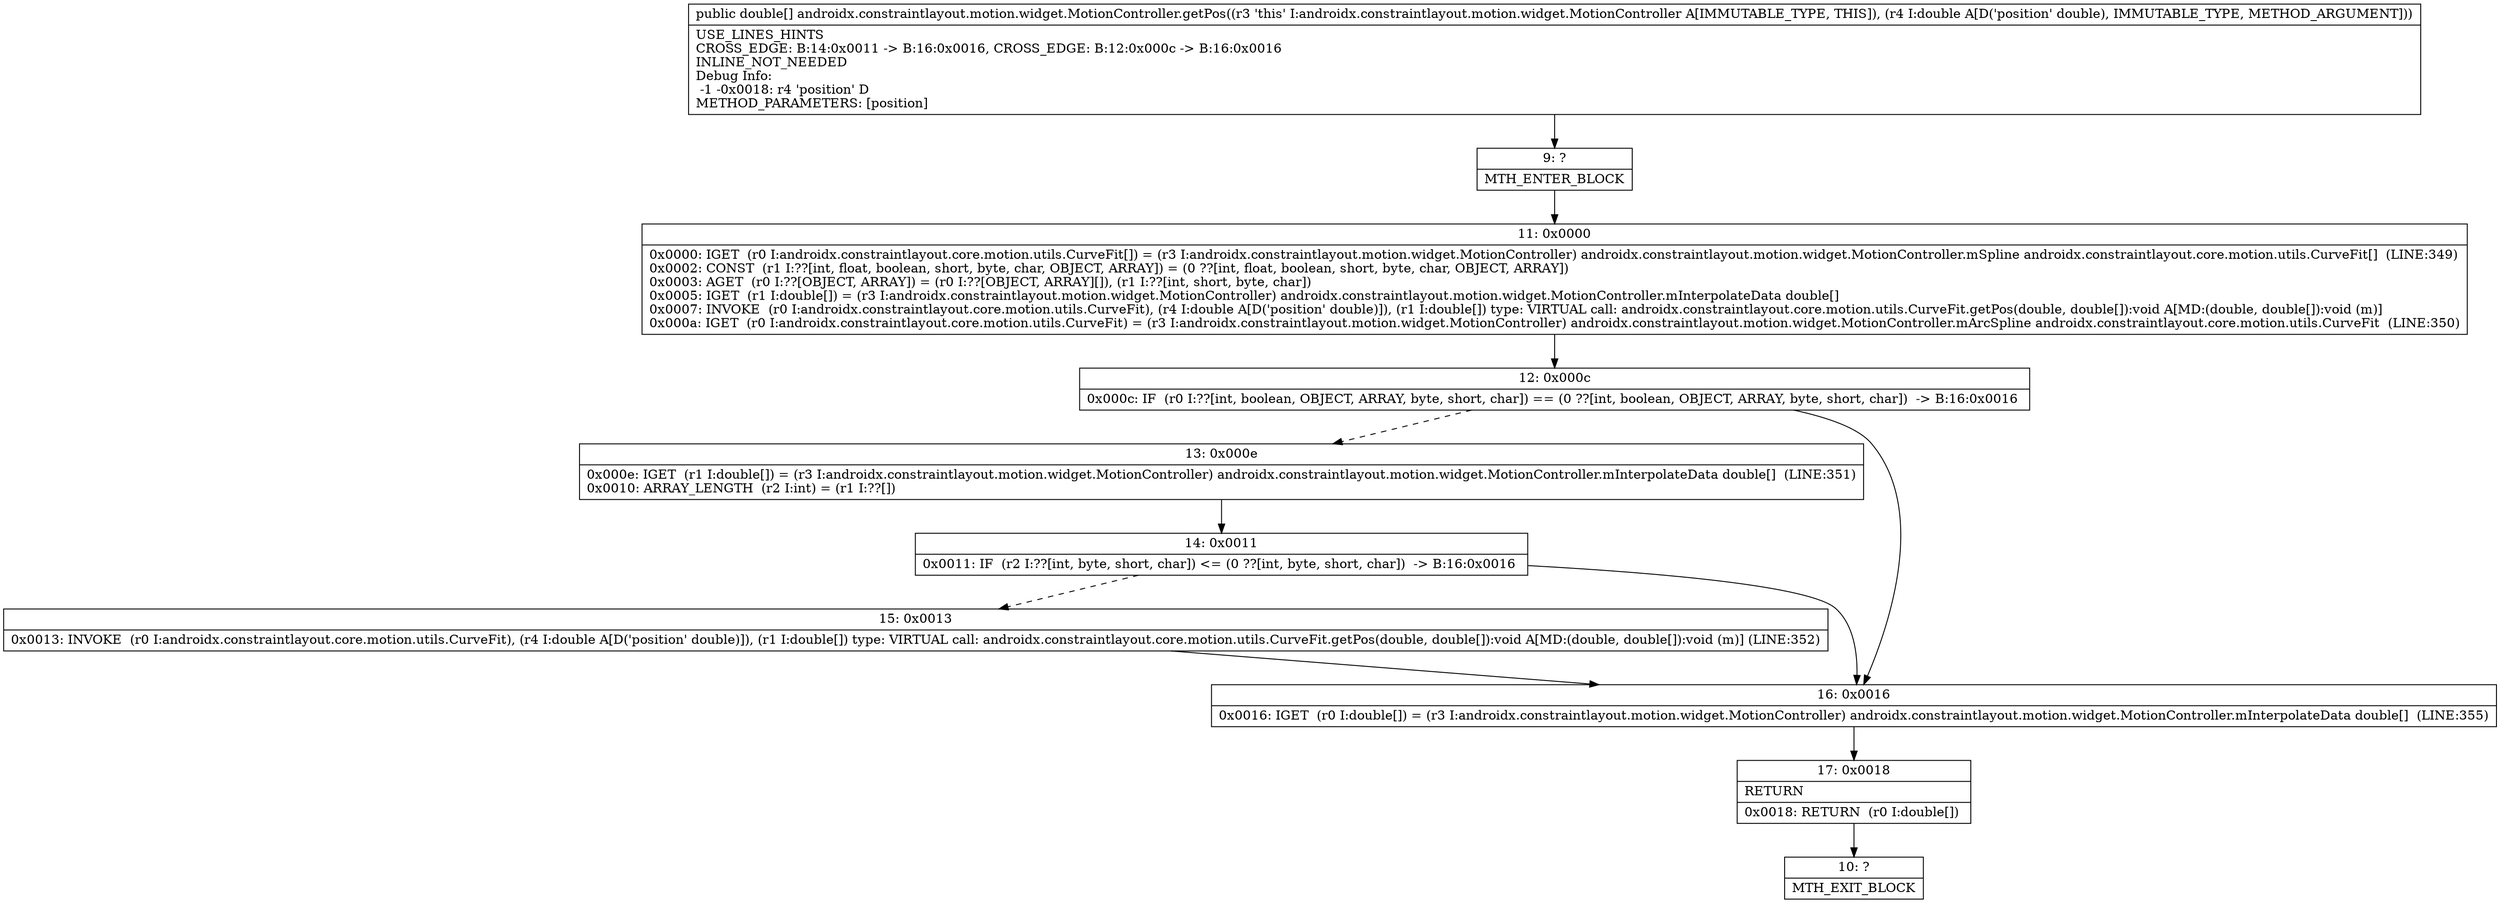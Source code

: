 digraph "CFG forandroidx.constraintlayout.motion.widget.MotionController.getPos(D)[D" {
Node_9 [shape=record,label="{9\:\ ?|MTH_ENTER_BLOCK\l}"];
Node_11 [shape=record,label="{11\:\ 0x0000|0x0000: IGET  (r0 I:androidx.constraintlayout.core.motion.utils.CurveFit[]) = (r3 I:androidx.constraintlayout.motion.widget.MotionController) androidx.constraintlayout.motion.widget.MotionController.mSpline androidx.constraintlayout.core.motion.utils.CurveFit[]  (LINE:349)\l0x0002: CONST  (r1 I:??[int, float, boolean, short, byte, char, OBJECT, ARRAY]) = (0 ??[int, float, boolean, short, byte, char, OBJECT, ARRAY]) \l0x0003: AGET  (r0 I:??[OBJECT, ARRAY]) = (r0 I:??[OBJECT, ARRAY][]), (r1 I:??[int, short, byte, char]) \l0x0005: IGET  (r1 I:double[]) = (r3 I:androidx.constraintlayout.motion.widget.MotionController) androidx.constraintlayout.motion.widget.MotionController.mInterpolateData double[] \l0x0007: INVOKE  (r0 I:androidx.constraintlayout.core.motion.utils.CurveFit), (r4 I:double A[D('position' double)]), (r1 I:double[]) type: VIRTUAL call: androidx.constraintlayout.core.motion.utils.CurveFit.getPos(double, double[]):void A[MD:(double, double[]):void (m)]\l0x000a: IGET  (r0 I:androidx.constraintlayout.core.motion.utils.CurveFit) = (r3 I:androidx.constraintlayout.motion.widget.MotionController) androidx.constraintlayout.motion.widget.MotionController.mArcSpline androidx.constraintlayout.core.motion.utils.CurveFit  (LINE:350)\l}"];
Node_12 [shape=record,label="{12\:\ 0x000c|0x000c: IF  (r0 I:??[int, boolean, OBJECT, ARRAY, byte, short, char]) == (0 ??[int, boolean, OBJECT, ARRAY, byte, short, char])  \-\> B:16:0x0016 \l}"];
Node_13 [shape=record,label="{13\:\ 0x000e|0x000e: IGET  (r1 I:double[]) = (r3 I:androidx.constraintlayout.motion.widget.MotionController) androidx.constraintlayout.motion.widget.MotionController.mInterpolateData double[]  (LINE:351)\l0x0010: ARRAY_LENGTH  (r2 I:int) = (r1 I:??[]) \l}"];
Node_14 [shape=record,label="{14\:\ 0x0011|0x0011: IF  (r2 I:??[int, byte, short, char]) \<= (0 ??[int, byte, short, char])  \-\> B:16:0x0016 \l}"];
Node_15 [shape=record,label="{15\:\ 0x0013|0x0013: INVOKE  (r0 I:androidx.constraintlayout.core.motion.utils.CurveFit), (r4 I:double A[D('position' double)]), (r1 I:double[]) type: VIRTUAL call: androidx.constraintlayout.core.motion.utils.CurveFit.getPos(double, double[]):void A[MD:(double, double[]):void (m)] (LINE:352)\l}"];
Node_16 [shape=record,label="{16\:\ 0x0016|0x0016: IGET  (r0 I:double[]) = (r3 I:androidx.constraintlayout.motion.widget.MotionController) androidx.constraintlayout.motion.widget.MotionController.mInterpolateData double[]  (LINE:355)\l}"];
Node_17 [shape=record,label="{17\:\ 0x0018|RETURN\l|0x0018: RETURN  (r0 I:double[]) \l}"];
Node_10 [shape=record,label="{10\:\ ?|MTH_EXIT_BLOCK\l}"];
MethodNode[shape=record,label="{public double[] androidx.constraintlayout.motion.widget.MotionController.getPos((r3 'this' I:androidx.constraintlayout.motion.widget.MotionController A[IMMUTABLE_TYPE, THIS]), (r4 I:double A[D('position' double), IMMUTABLE_TYPE, METHOD_ARGUMENT]))  | USE_LINES_HINTS\lCROSS_EDGE: B:14:0x0011 \-\> B:16:0x0016, CROSS_EDGE: B:12:0x000c \-\> B:16:0x0016\lINLINE_NOT_NEEDED\lDebug Info:\l  \-1 \-0x0018: r4 'position' D\lMETHOD_PARAMETERS: [position]\l}"];
MethodNode -> Node_9;Node_9 -> Node_11;
Node_11 -> Node_12;
Node_12 -> Node_13[style=dashed];
Node_12 -> Node_16;
Node_13 -> Node_14;
Node_14 -> Node_15[style=dashed];
Node_14 -> Node_16;
Node_15 -> Node_16;
Node_16 -> Node_17;
Node_17 -> Node_10;
}

